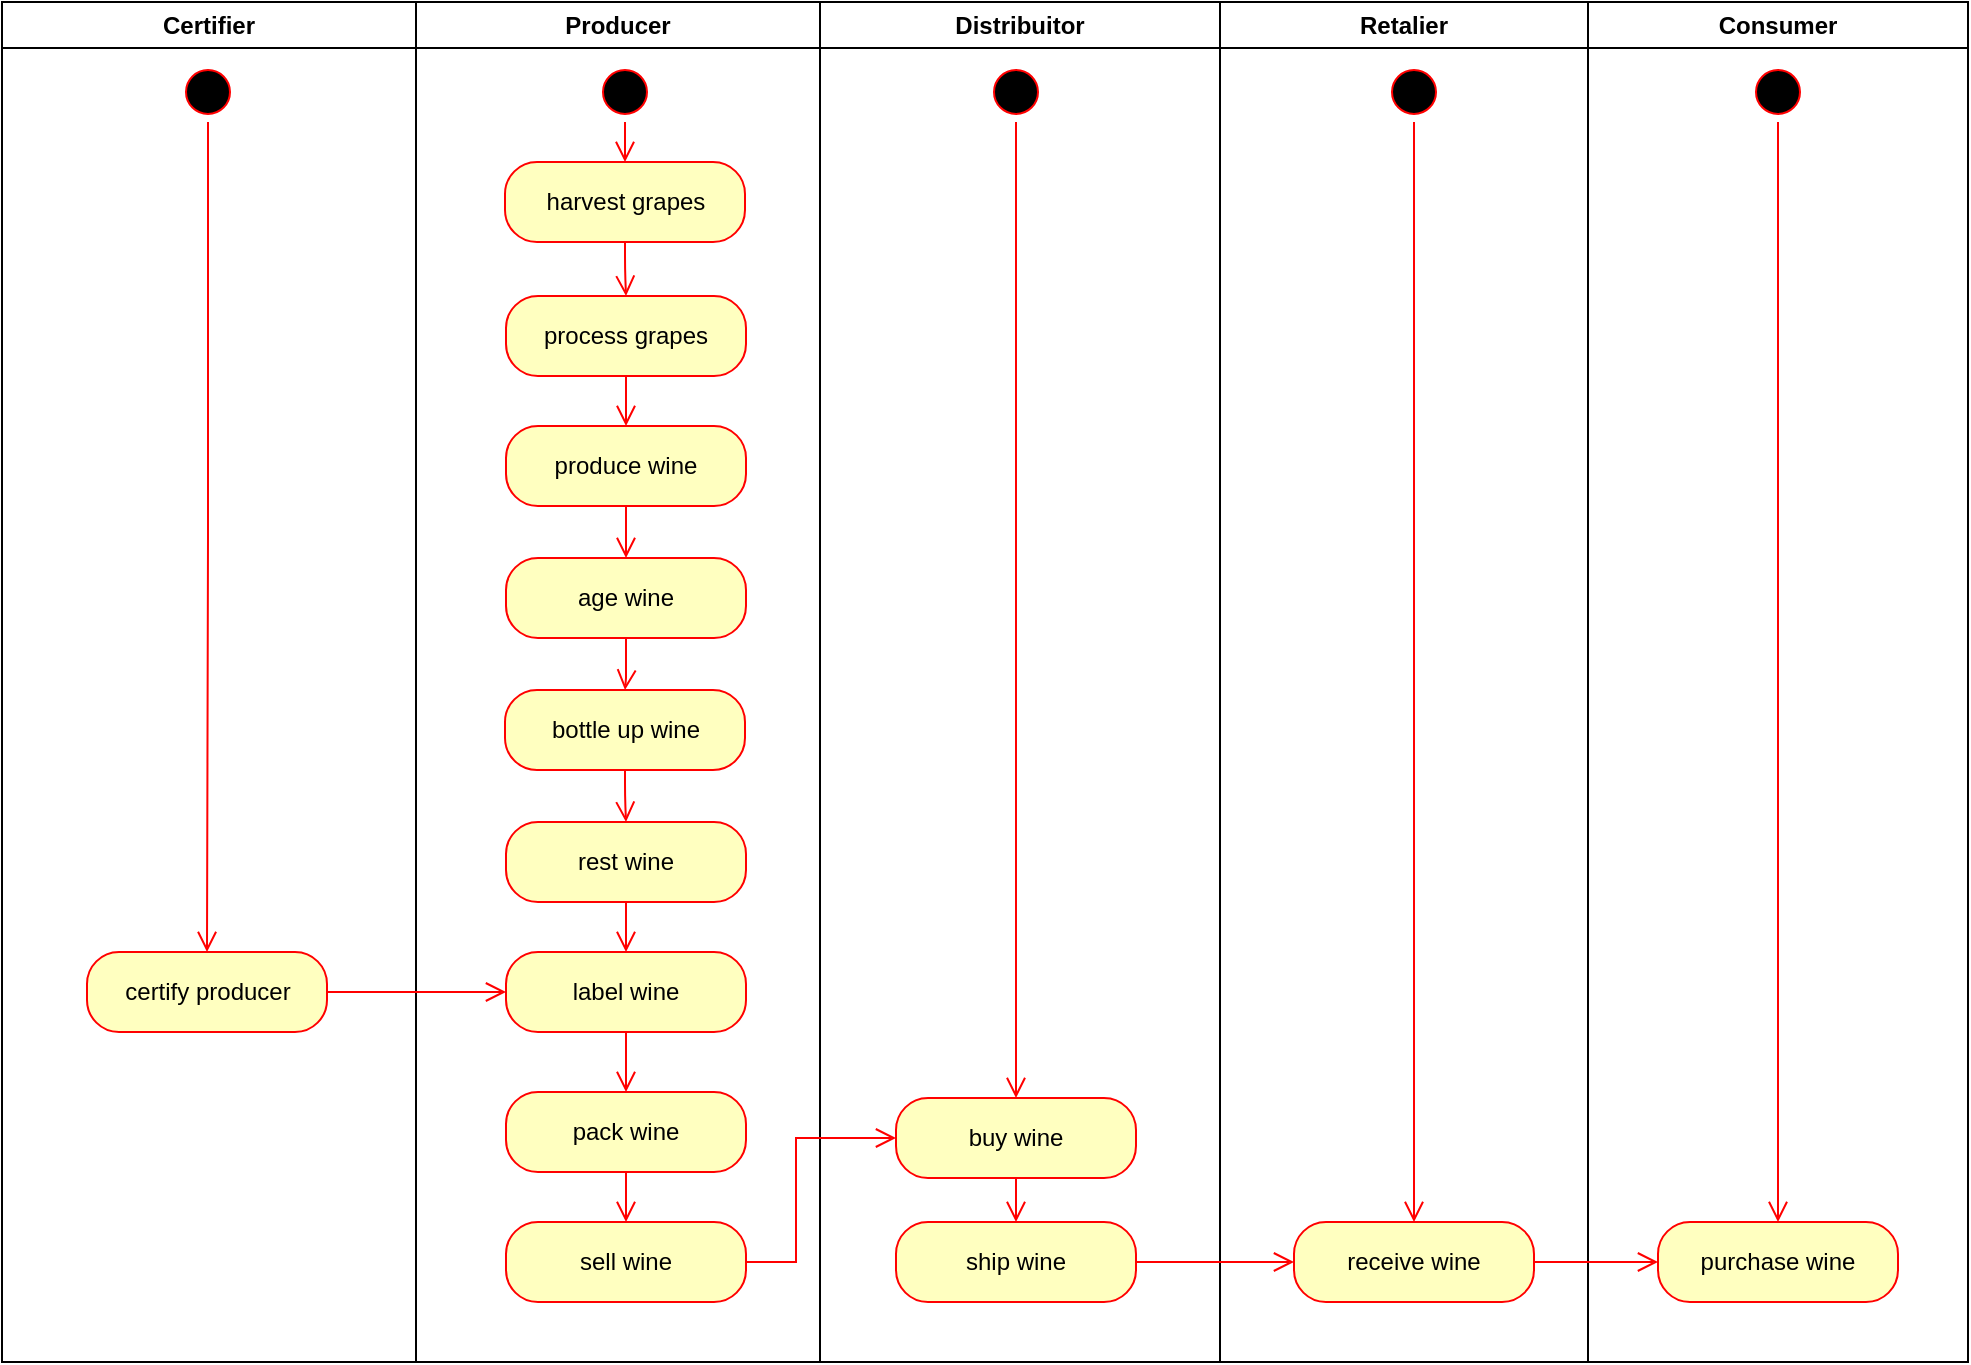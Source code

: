 <mxfile version="10.6.7" type="device"><diagram name="Page-1" id="e7e014a7-5840-1c2e-5031-d8a46d1fe8dd"><mxGraphModel dx="1158" dy="665" grid="1" gridSize="10" guides="1" tooltips="1" connect="1" arrows="1" fold="1" page="1" pageScale="1" pageWidth="1169" pageHeight="826" background="#ffffff" math="0" shadow="0"><root><mxCell id="0"/><mxCell id="1" parent="0"/><mxCell id="3" value="Producer" style="swimlane;whiteSpace=wrap" parent="1" vertex="1"><mxGeometry x="300" y="110" width="202" height="680" as="geometry"/></mxCell><mxCell id="4QtKmDeD_IwfEkBqmss4-77" value="" style="ellipse;html=1;shape=startState;fillColor=#000000;strokeColor=#ff0000;" parent="3" vertex="1"><mxGeometry x="89.5" y="30" width="30" height="30" as="geometry"/></mxCell><mxCell id="4QtKmDeD_IwfEkBqmss4-78" value="" style="edgeStyle=orthogonalEdgeStyle;html=1;verticalAlign=bottom;endArrow=open;endSize=8;strokeColor=#ff0000;entryX=0.5;entryY=0;entryDx=0;entryDy=0;" parent="3" source="4QtKmDeD_IwfEkBqmss4-77" target="4QtKmDeD_IwfEkBqmss4-81" edge="1"><mxGeometry relative="1" as="geometry"><mxPoint x="103" y="90" as="targetPoint"/></mxGeometry></mxCell><mxCell id="4QtKmDeD_IwfEkBqmss4-88" value="produce wine" style="rounded=1;whiteSpace=wrap;html=1;arcSize=40;fontColor=#000000;fillColor=#ffffc0;strokeColor=#ff0000;" parent="3" vertex="1"><mxGeometry x="45" y="212" width="120" height="40" as="geometry"/></mxCell><mxCell id="4QtKmDeD_IwfEkBqmss4-81" value="harvest grapes" style="rounded=1;whiteSpace=wrap;html=1;arcSize=40;fontColor=#000000;fillColor=#ffffc0;strokeColor=#ff0000;" parent="3" vertex="1"><mxGeometry x="44.5" y="80" width="120" height="40" as="geometry"/></mxCell><mxCell id="4QtKmDeD_IwfEkBqmss4-90" value="bottle up wine" style="rounded=1;whiteSpace=wrap;html=1;arcSize=40;fontColor=#000000;fillColor=#ffffc0;strokeColor=#ff0000;" parent="3" vertex="1"><mxGeometry x="44.5" y="344" width="120" height="40" as="geometry"/></mxCell><mxCell id="4QtKmDeD_IwfEkBqmss4-89" value="" style="edgeStyle=orthogonalEdgeStyle;html=1;verticalAlign=bottom;endArrow=open;endSize=8;strokeColor=#ff0000;entryX=0.5;entryY=0;entryDx=0;entryDy=0;" parent="3" source="4QtKmDeD_IwfEkBqmss4-88" target="BkBFs5FGoCA-tE-EraKj-4" edge="1"><mxGeometry relative="1" as="geometry"><mxPoint x="79" y="310" as="targetPoint"/><Array as="points"/></mxGeometry></mxCell><mxCell id="4QtKmDeD_IwfEkBqmss4-82" value="" style="edgeStyle=orthogonalEdgeStyle;html=1;verticalAlign=bottom;endArrow=open;endSize=8;strokeColor=#ff0000;" parent="3" source="4QtKmDeD_IwfEkBqmss4-81" target="uzllBKhYIBmR2S0m-ubY-11" edge="1"><mxGeometry relative="1" as="geometry"><mxPoint x="102.5" y="166" as="targetPoint"/><Array as="points"/></mxGeometry></mxCell><mxCell id="uzllBKhYIBmR2S0m-ubY-20" style="edgeStyle=orthogonalEdgeStyle;rounded=0;orthogonalLoop=1;jettySize=auto;html=1;entryX=0.5;entryY=0;entryDx=0;entryDy=0;endArrow=open;endFill=0;fillColor=#f8cecc;strokeColor=#FF0000;strokeWidth=1;endSize=8;" parent="3" source="uzllBKhYIBmR2S0m-ubY-11" target="4QtKmDeD_IwfEkBqmss4-88" edge="1"><mxGeometry relative="1" as="geometry"/></mxCell><mxCell id="uzllBKhYIBmR2S0m-ubY-11" value="process grapes" style="rounded=1;whiteSpace=wrap;html=1;arcSize=40;fontColor=#000000;fillColor=#ffffc0;strokeColor=#ff0000;" parent="3" vertex="1"><mxGeometry x="45" y="147" width="120" height="40" as="geometry"/></mxCell><mxCell id="uzllBKhYIBmR2S0m-ubY-26" style="edgeStyle=orthogonalEdgeStyle;rounded=0;orthogonalLoop=1;jettySize=auto;html=1;endArrow=open;endFill=0;endSize=8;strokeColor=#FF0000;strokeWidth=1;" parent="3" source="uzllBKhYIBmR2S0m-ubY-22" target="uzllBKhYIBmR2S0m-ubY-27" edge="1"><mxGeometry relative="1" as="geometry"><mxPoint x="108" y="412" as="sourcePoint"/><Array as="points"><mxPoint x="112" y="440"/><mxPoint x="112" y="440"/></Array></mxGeometry></mxCell><mxCell id="uzllBKhYIBmR2S0m-ubY-22" value="rest wine" style="rounded=1;whiteSpace=wrap;html=1;arcSize=40;fontColor=#000000;fillColor=#ffffc0;strokeColor=#ff0000;" parent="3" vertex="1"><mxGeometry x="45" y="410" width="120" height="40" as="geometry"/></mxCell><mxCell id="4QtKmDeD_IwfEkBqmss4-125" value="" style="edgeStyle=orthogonalEdgeStyle;html=1;verticalAlign=bottom;endArrow=open;endSize=8;strokeColor=#ff0000;exitX=0.5;exitY=1;exitDx=0;exitDy=0;" parent="3" source="4QtKmDeD_IwfEkBqmss4-90" target="uzllBKhYIBmR2S0m-ubY-22" edge="1"><mxGeometry relative="1" as="geometry"><mxPoint x="105" y="372" as="targetPoint"/><mxPoint x="105" y="444.5" as="sourcePoint"/><Array as="points"/></mxGeometry></mxCell><mxCell id="uzllBKhYIBmR2S0m-ubY-27" value="label wine" style="rounded=1;whiteSpace=wrap;html=1;arcSize=40;fontColor=#000000;fillColor=#ffffc0;strokeColor=#ff0000;" parent="3" vertex="1"><mxGeometry x="45" y="475" width="120" height="40" as="geometry"/></mxCell><mxCell id="uzllBKhYIBmR2S0m-ubY-39" value="sell wine" style="rounded=1;whiteSpace=wrap;html=1;arcSize=40;fontColor=#000000;fillColor=#ffffc0;strokeColor=#ff0000;" parent="3" vertex="1"><mxGeometry x="45" y="610" width="120" height="40" as="geometry"/></mxCell><mxCell id="BkBFs5FGoCA-tE-EraKj-4" value="age wine" style="rounded=1;whiteSpace=wrap;html=1;arcSize=40;fontColor=#000000;fillColor=#ffffc0;strokeColor=#ff0000;" parent="3" vertex="1"><mxGeometry x="45" y="278" width="120" height="40" as="geometry"/></mxCell><mxCell id="BkBFs5FGoCA-tE-EraKj-7" style="edgeStyle=orthogonalEdgeStyle;rounded=0;orthogonalLoop=1;jettySize=auto;html=1;entryX=0.5;entryY=0;entryDx=0;entryDy=0;endArrow=open;endFill=0;fillColor=#f8cecc;strokeColor=#FF0000;strokeWidth=1;endSize=8;" parent="3" source="BkBFs5FGoCA-tE-EraKj-4" target="4QtKmDeD_IwfEkBqmss4-90" edge="1"><mxGeometry relative="1" as="geometry"><mxPoint x="115" y="190" as="sourcePoint"/><mxPoint x="115" y="210" as="targetPoint"/></mxGeometry></mxCell><mxCell id="uM-SGgwvV-oLFwCjmMzN-4" value="pack wine" style="rounded=1;whiteSpace=wrap;html=1;arcSize=40;fontColor=#000000;fillColor=#ffffc0;strokeColor=#ff0000;" vertex="1" parent="3"><mxGeometry x="45" y="545" width="120" height="40" as="geometry"/></mxCell><mxCell id="uzllBKhYIBmR2S0m-ubY-28" style="edgeStyle=orthogonalEdgeStyle;rounded=0;orthogonalLoop=1;jettySize=auto;html=1;endArrow=open;endFill=0;endSize=8;strokeColor=#FF0000;strokeWidth=1;" parent="3" source="uzllBKhYIBmR2S0m-ubY-27" target="uM-SGgwvV-oLFwCjmMzN-4" edge="1"><mxGeometry relative="1" as="geometry"><mxPoint x="104" y="462" as="sourcePoint"/><mxPoint x="103" y="496" as="targetPoint"/><Array as="points"/></mxGeometry></mxCell><mxCell id="uM-SGgwvV-oLFwCjmMzN-5" style="edgeStyle=orthogonalEdgeStyle;rounded=0;orthogonalLoop=1;jettySize=auto;html=1;endArrow=open;endFill=0;endSize=8;strokeColor=#FF0000;strokeWidth=1;" edge="1" parent="3" source="uM-SGgwvV-oLFwCjmMzN-4" target="uzllBKhYIBmR2S0m-ubY-39"><mxGeometry relative="1" as="geometry"><mxPoint x="103.5" y="588" as="sourcePoint"/><mxPoint x="103.5" y="618" as="targetPoint"/><Array as="points"/></mxGeometry></mxCell><mxCell id="4" value="Distribuitor" style="swimlane;whiteSpace=wrap" parent="1" vertex="1"><mxGeometry x="502" y="110" width="200" height="680" as="geometry"/></mxCell><mxCell id="4QtKmDeD_IwfEkBqmss4-104" value="ship wine" style="rounded=1;whiteSpace=wrap;html=1;arcSize=40;fontColor=#000000;fillColor=#ffffc0;strokeColor=#ff0000;" parent="4" vertex="1"><mxGeometry x="38" y="610" width="120" height="40" as="geometry"/></mxCell><mxCell id="uzllBKhYIBmR2S0m-ubY-43" style="edgeStyle=orthogonalEdgeStyle;rounded=0;orthogonalLoop=1;jettySize=auto;html=1;endArrow=open;endFill=0;endSize=8;strokeColor=#FF0000;strokeWidth=1;" parent="4" source="uzllBKhYIBmR2S0m-ubY-5" target="uzllBKhYIBmR2S0m-ubY-51" edge="1"><mxGeometry relative="1" as="geometry"><mxPoint x="98" y="190" as="targetPoint"/></mxGeometry></mxCell><mxCell id="uzllBKhYIBmR2S0m-ubY-5" value="" style="ellipse;html=1;shape=startState;fillColor=#000000;strokeColor=#ff0000;" parent="4" vertex="1"><mxGeometry x="83" y="30" width="30" height="30" as="geometry"/></mxCell><mxCell id="uzllBKhYIBmR2S0m-ubY-55" style="edgeStyle=orthogonalEdgeStyle;rounded=0;orthogonalLoop=1;jettySize=auto;html=1;endArrow=open;endFill=0;endSize=8;strokeColor=#FF0000;strokeWidth=1;" parent="4" source="uzllBKhYIBmR2S0m-ubY-51" target="4QtKmDeD_IwfEkBqmss4-104" edge="1"><mxGeometry relative="1" as="geometry"><mxPoint x="98" y="528" as="targetPoint"/></mxGeometry></mxCell><mxCell id="uzllBKhYIBmR2S0m-ubY-51" value="buy wine" style="rounded=1;whiteSpace=wrap;html=1;arcSize=40;fontColor=#000000;fillColor=#ffffc0;strokeColor=#ff0000;" parent="4" vertex="1"><mxGeometry x="38" y="548" width="120" height="40" as="geometry"/></mxCell><mxCell id="4QtKmDeD_IwfEkBqmss4-41" value="Consumer" style="swimlane;whiteSpace=wrap" parent="1" vertex="1"><mxGeometry x="886" y="110" width="190" height="680" as="geometry"/></mxCell><mxCell id="4QtKmDeD_IwfEkBqmss4-106" value="purchase wine" style="rounded=1;whiteSpace=wrap;html=1;arcSize=40;fontColor=#000000;fillColor=#ffffc0;strokeColor=#ff0000;" parent="4QtKmDeD_IwfEkBqmss4-41" vertex="1"><mxGeometry x="35" y="610" width="120" height="40" as="geometry"/></mxCell><mxCell id="uzllBKhYIBmR2S0m-ubY-67" style="edgeStyle=orthogonalEdgeStyle;rounded=1;orthogonalLoop=1;jettySize=auto;html=1;endArrow=open;endFill=0;endSize=8;strokeColor=#FF0000;strokeWidth=1;" parent="4QtKmDeD_IwfEkBqmss4-41" source="uzllBKhYIBmR2S0m-ubY-7" target="4QtKmDeD_IwfEkBqmss4-106" edge="1"><mxGeometry relative="1" as="geometry"/></mxCell><mxCell id="uzllBKhYIBmR2S0m-ubY-7" value="" style="ellipse;html=1;shape=startState;fillColor=#000000;strokeColor=#ff0000;" parent="4QtKmDeD_IwfEkBqmss4-41" vertex="1"><mxGeometry x="80" y="30" width="30" height="30" as="geometry"/></mxCell><mxCell id="4QtKmDeD_IwfEkBqmss4-54" value="Certifier" style="swimlane;whiteSpace=wrap" parent="1" vertex="1"><mxGeometry x="93" y="110" width="207" height="680" as="geometry"/></mxCell><mxCell id="4QtKmDeD_IwfEkBqmss4-96" value="certify producer" style="rounded=1;whiteSpace=wrap;html=1;arcSize=40;fontColor=#000000;fillColor=#ffffc0;strokeColor=#ff0000;" parent="4QtKmDeD_IwfEkBqmss4-54" vertex="1"><mxGeometry x="42.5" y="475" width="120" height="40" as="geometry"/></mxCell><mxCell id="uzllBKhYIBmR2S0m-ubY-32" style="edgeStyle=orthogonalEdgeStyle;rounded=0;orthogonalLoop=1;jettySize=auto;html=1;endArrow=open;endFill=0;endSize=8;strokeColor=#FF0000;strokeWidth=1;entryX=0.5;entryY=0;entryDx=0;entryDy=0;" parent="4QtKmDeD_IwfEkBqmss4-54" source="uzllBKhYIBmR2S0m-ubY-4" target="4QtKmDeD_IwfEkBqmss4-96" edge="1"><mxGeometry relative="1" as="geometry"><mxPoint x="103" y="250" as="targetPoint"/></mxGeometry></mxCell><mxCell id="uzllBKhYIBmR2S0m-ubY-4" value="" style="ellipse;html=1;shape=startState;fillColor=#000000;strokeColor=#ff0000;" parent="4QtKmDeD_IwfEkBqmss4-54" vertex="1"><mxGeometry x="88" y="30" width="30" height="30" as="geometry"/></mxCell><mxCell id="4QtKmDeD_IwfEkBqmss4-115" value="Retalier" style="swimlane;whiteSpace=wrap" parent="1" vertex="1"><mxGeometry x="702" y="110" width="184" height="680" as="geometry"/></mxCell><mxCell id="4QtKmDeD_IwfEkBqmss4-117" value="receive wine" style="rounded=1;whiteSpace=wrap;html=1;arcSize=40;fontColor=#000000;fillColor=#ffffc0;strokeColor=#ff0000;" parent="4QtKmDeD_IwfEkBqmss4-115" vertex="1"><mxGeometry x="37" y="610" width="120" height="40" as="geometry"/></mxCell><mxCell id="uzllBKhYIBmR2S0m-ubY-58" style="edgeStyle=orthogonalEdgeStyle;rounded=0;orthogonalLoop=1;jettySize=auto;html=1;endArrow=open;endFill=0;endSize=8;strokeColor=#FF0000;strokeWidth=1;entryX=0.5;entryY=0;entryDx=0;entryDy=0;" parent="4QtKmDeD_IwfEkBqmss4-115" source="uzllBKhYIBmR2S0m-ubY-6" target="4QtKmDeD_IwfEkBqmss4-117" edge="1"><mxGeometry relative="1" as="geometry"><mxPoint x="97" y="190" as="targetPoint"/></mxGeometry></mxCell><mxCell id="uzllBKhYIBmR2S0m-ubY-6" value="" style="ellipse;html=1;shape=startState;fillColor=#000000;strokeColor=#ff0000;" parent="4QtKmDeD_IwfEkBqmss4-115" vertex="1"><mxGeometry x="82" y="30" width="30" height="30" as="geometry"/></mxCell><mxCell id="4QtKmDeD_IwfEkBqmss4-120" value="" style="edgeStyle=orthogonalEdgeStyle;html=1;verticalAlign=bottom;endArrow=open;endSize=8;strokeColor=#ff0000;" parent="1" source="4QtKmDeD_IwfEkBqmss4-117" target="4QtKmDeD_IwfEkBqmss4-106" edge="1"><mxGeometry relative="1" as="geometry"><mxPoint x="920.5" y="579" as="targetPoint"/><mxPoint x="848" y="579" as="sourcePoint"/><Array as="points"/></mxGeometry></mxCell><mxCell id="uzllBKhYIBmR2S0m-ubY-56" style="edgeStyle=orthogonalEdgeStyle;rounded=0;orthogonalLoop=1;jettySize=auto;html=1;entryX=0;entryY=0.5;entryDx=0;entryDy=0;endArrow=open;endFill=0;endSize=8;strokeColor=#FF0000;strokeWidth=1;" parent="1" source="4QtKmDeD_IwfEkBqmss4-96" target="uzllBKhYIBmR2S0m-ubY-27" edge="1"><mxGeometry relative="1" as="geometry"/></mxCell><mxCell id="uzllBKhYIBmR2S0m-ubY-40" style="edgeStyle=orthogonalEdgeStyle;rounded=0;orthogonalLoop=1;jettySize=auto;html=1;endArrow=open;endFill=0;endSize=8;strokeColor=#FF0000;strokeWidth=1;entryX=0;entryY=0.5;entryDx=0;entryDy=0;exitX=1;exitY=0.5;exitDx=0;exitDy=0;" parent="1" source="4QtKmDeD_IwfEkBqmss4-104" target="4QtKmDeD_IwfEkBqmss4-117" edge="1"><mxGeometry relative="1" as="geometry"><mxPoint x="670" y="678" as="sourcePoint"/></mxGeometry></mxCell><mxCell id="uzllBKhYIBmR2S0m-ubY-42" style="edgeStyle=orthogonalEdgeStyle;rounded=0;orthogonalLoop=1;jettySize=auto;html=1;endArrow=open;endFill=0;endSize=8;strokeColor=#FF0000;strokeWidth=1;entryX=0;entryY=0.5;entryDx=0;entryDy=0;" parent="1" source="uzllBKhYIBmR2S0m-ubY-39" target="uzllBKhYIBmR2S0m-ubY-51" edge="1"><mxGeometry relative="1" as="geometry"><mxPoint x="403" y="720" as="targetPoint"/><Array as="points"><mxPoint x="490" y="740"/><mxPoint x="490" y="678"/></Array></mxGeometry></mxCell></root></mxGraphModel></diagram></mxfile>